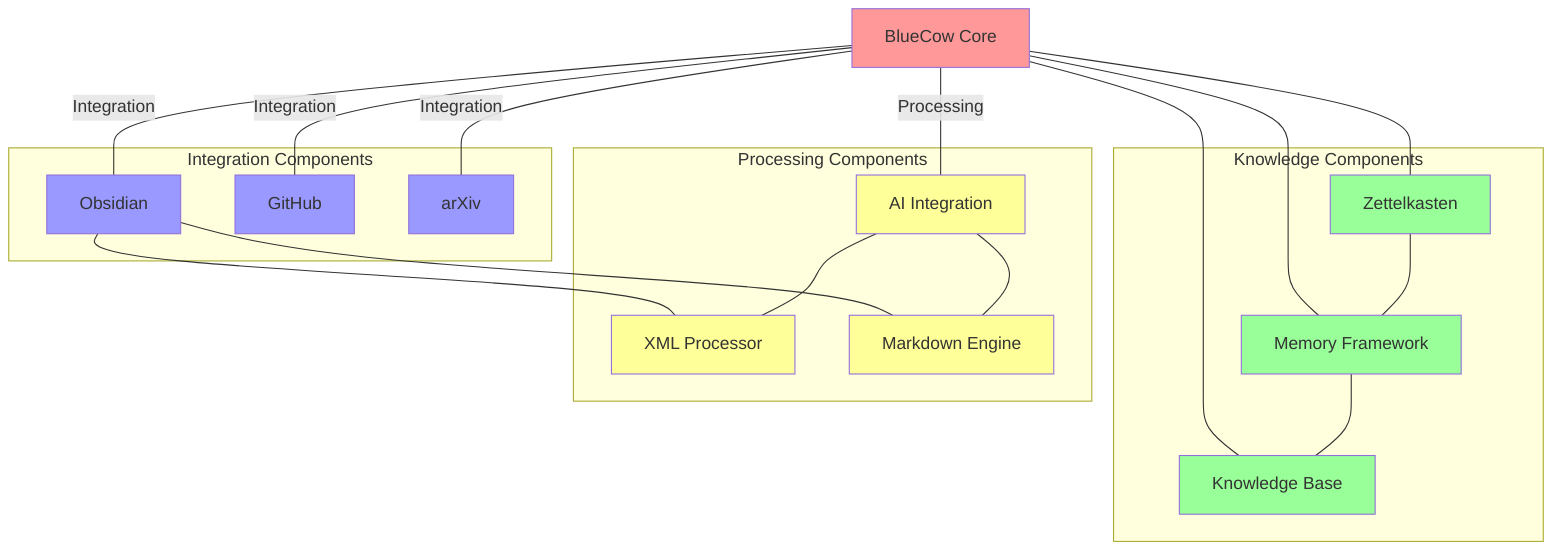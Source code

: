 graph TB
    BC[BlueCow Core]
    
    subgraph Knowledge Components
        ZK[Zettelkasten]
        MF[Memory Framework]
        KB[Knowledge Base]
    end
    
    subgraph Integration Components
        OB[Obsidian]
        GH[GitHub]
        AX[arXiv]
    end
    
    subgraph Processing Components
        XML[XML Processor]
        MD[Markdown Engine]
        AI[AI Integration]
    end
    
    BC --- ZK & MF & KB
    ZK --- MF
    MF --- KB
    
    BC ---|Integration| OB & GH & AX
    OB --- XML & MD
    
    BC ---|Processing| AI
    AI --- XML & MD
    
    classDef core fill:#ff9999
    classDef knowledge fill:#99ff99
    classDef integration fill:#9999ff
    classDef processing fill:#ffff99
    
    class BC core
    class ZK,MF,KB knowledge
    class OB,GH,AX integration
    class XML,MD,AI processing
